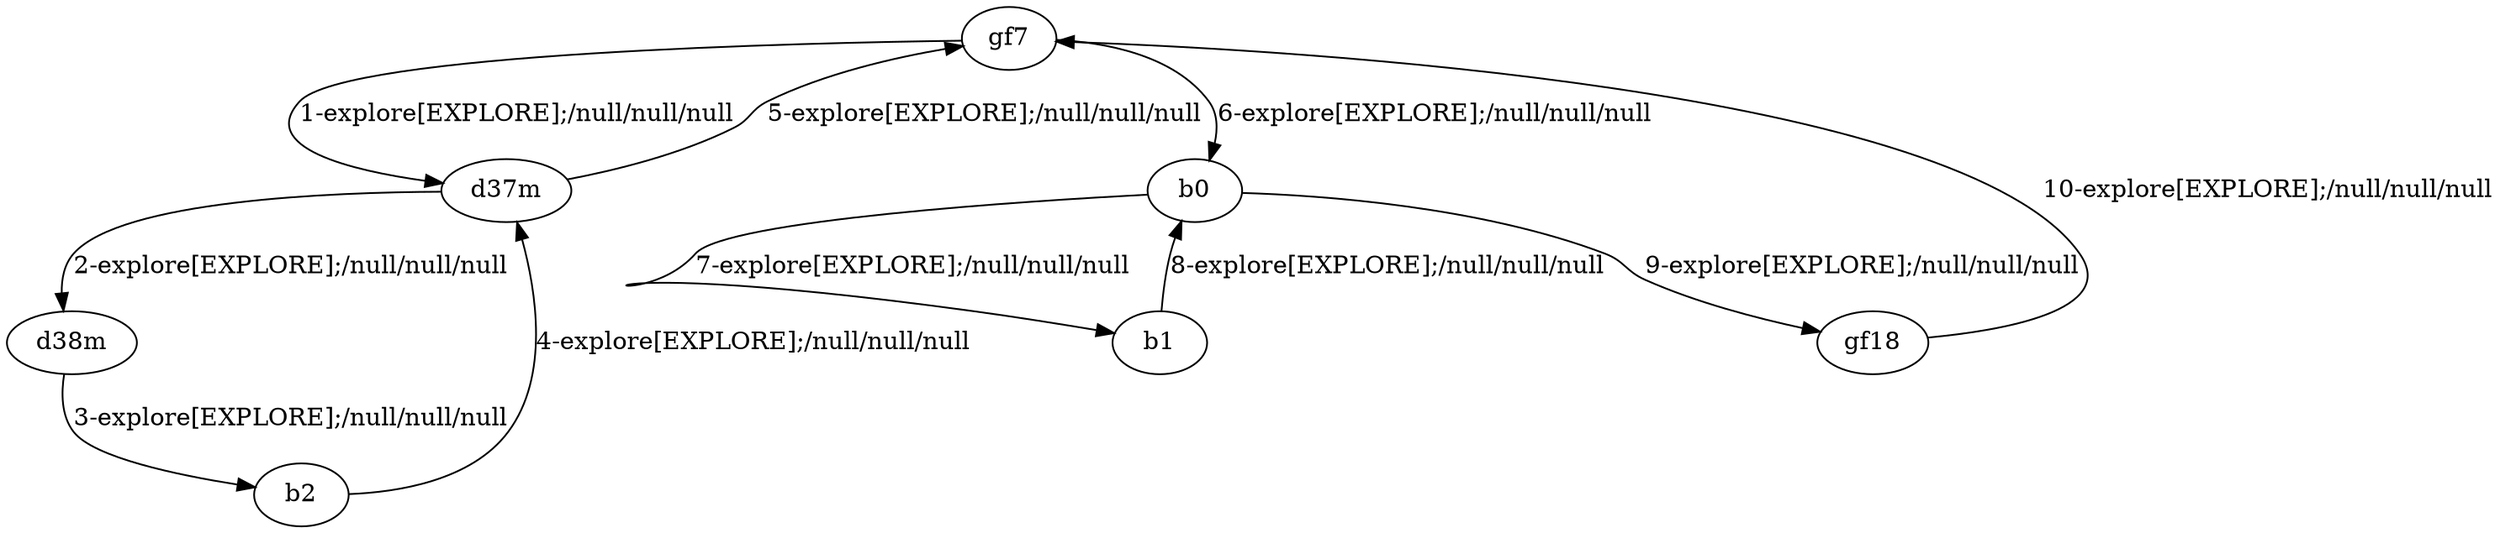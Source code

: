 # Total number of goals covered by this test: 1
# d37m --> d38m

digraph g {
"gf7" -> "d37m" [label = "1-explore[EXPLORE];/null/null/null"];
"d37m" -> "d38m" [label = "2-explore[EXPLORE];/null/null/null"];
"d38m" -> "b2" [label = "3-explore[EXPLORE];/null/null/null"];
"b2" -> "d37m" [label = "4-explore[EXPLORE];/null/null/null"];
"d37m" -> "gf7" [label = "5-explore[EXPLORE];/null/null/null"];
"gf7" -> "b0" [label = "6-explore[EXPLORE];/null/null/null"];
"b0" -> "b1" [label = "7-explore[EXPLORE];/null/null/null"];
"b1" -> "b0" [label = "8-explore[EXPLORE];/null/null/null"];
"b0" -> "gf18" [label = "9-explore[EXPLORE];/null/null/null"];
"gf18" -> "gf7" [label = "10-explore[EXPLORE];/null/null/null"];
}